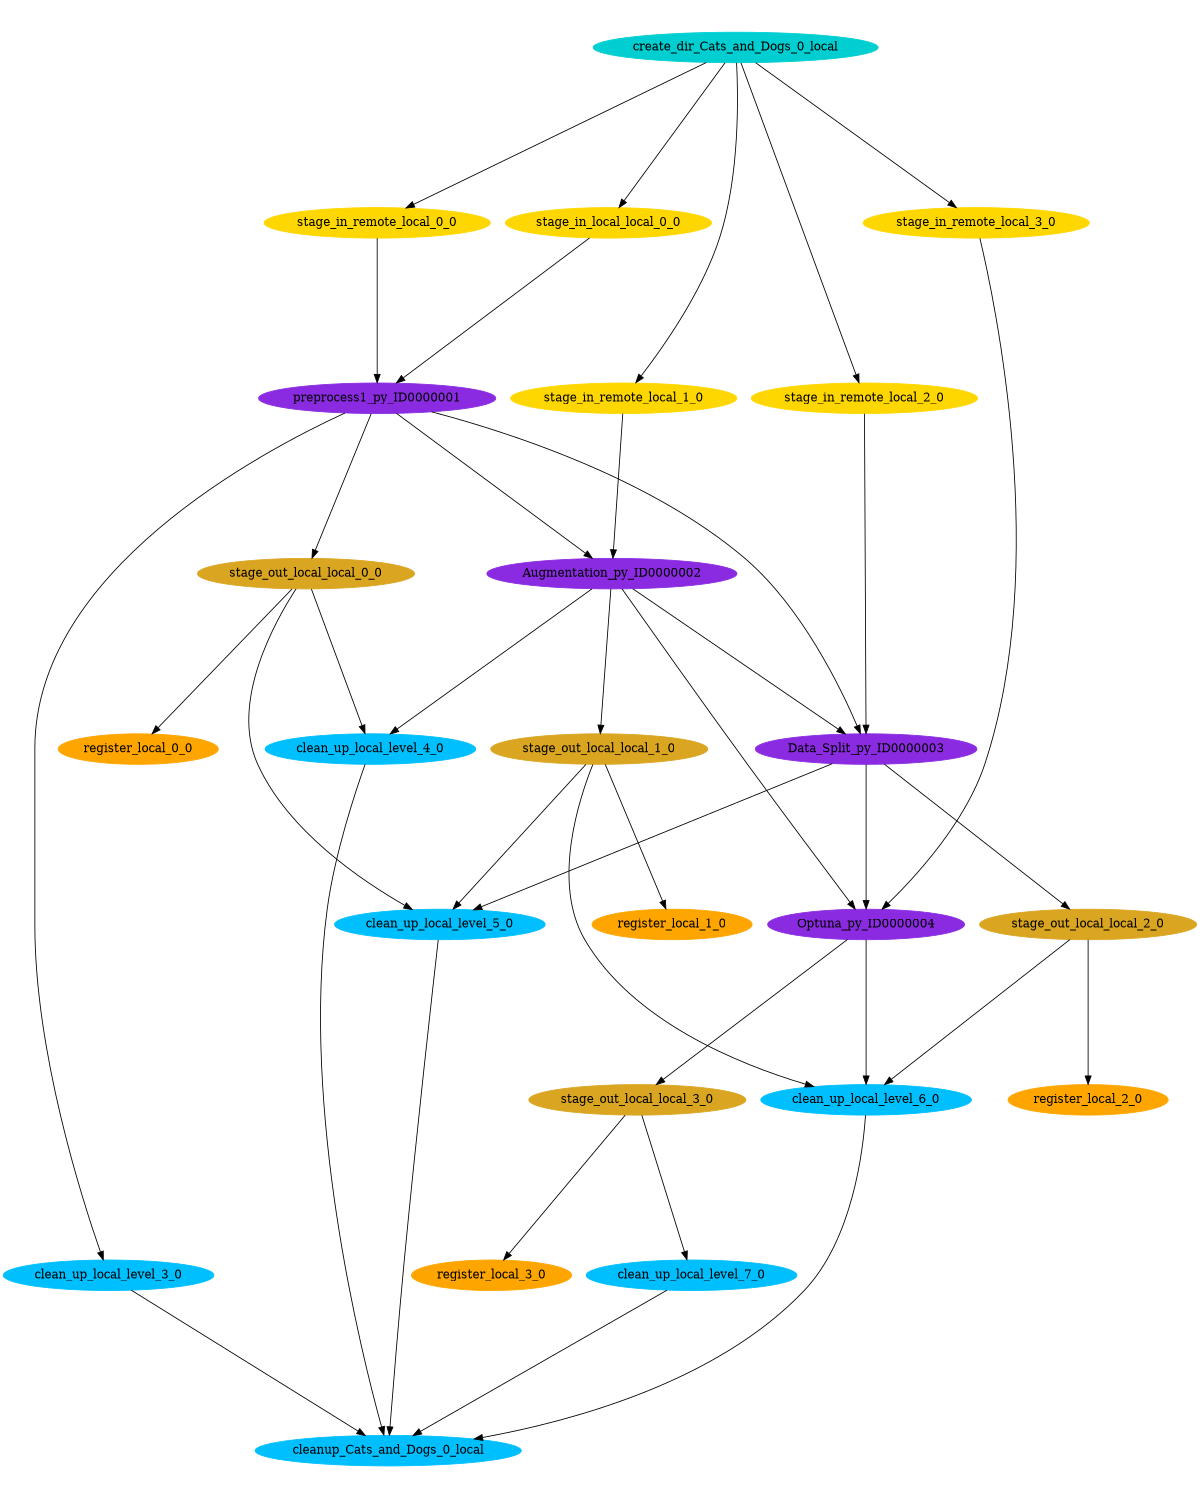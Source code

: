 digraph E {
size="8.0,10.0"
ratio=fill
node [shape=ellipse]
edge [arrowhead=normal, arrowsize=1.0]
	"stage_in_remote_local_2_0" [color=gold,style=filled,label="stage_in_remote_local_2_0"]
	"cleanup_Cats_and_Dogs_0_local" [color=deepskyblue,style=filled,label="cleanup_Cats_and_Dogs_0_local"]
	"stage_in_remote_local_1_0" [color=gold,style=filled,label="stage_in_remote_local_1_0"]
	"stage_in_remote_local_0_0" [color=gold,style=filled,label="stage_in_remote_local_0_0"]
	"Optuna_py_ID0000004" [color=blueviolet,style=filled,label="Optuna_py_ID0000004"]
	"stage_out_local_local_3_0" [color=goldenrod,style=filled,label="stage_out_local_local_3_0"]
	"stage_out_local_local_2_0" [color=goldenrod,style=filled,label="stage_out_local_local_2_0"]
	"stage_out_local_local_1_0" [color=goldenrod,style=filled,label="stage_out_local_local_1_0"]
	"clean_up_local_level_3_0" [color=deepskyblue,style=filled,label="clean_up_local_level_3_0"]
	"preprocess1_py_ID0000001" [color=blueviolet,style=filled,label="preprocess1_py_ID0000001"]
	"stage_out_local_local_0_0" [color=goldenrod,style=filled,label="stage_out_local_local_0_0"]
	"clean_up_local_level_4_0" [color=deepskyblue,style=filled,label="clean_up_local_level_4_0"]
	"clean_up_local_level_5_0" [color=deepskyblue,style=filled,label="clean_up_local_level_5_0"]
	"clean_up_local_level_6_0" [color=deepskyblue,style=filled,label="clean_up_local_level_6_0"]
	"clean_up_local_level_7_0" [color=deepskyblue,style=filled,label="clean_up_local_level_7_0"]
	"stage_in_local_local_0_0" [color=gold,style=filled,label="stage_in_local_local_0_0"]
	"Augmentation_py_ID0000002" [color=blueviolet,style=filled,label="Augmentation_py_ID0000002"]
	"Data_Split_py_ID0000003" [color=blueviolet,style=filled,label="Data_Split_py_ID0000003"]
	"create_dir_Cats_and_Dogs_0_local" [color=darkturquoise,style=filled,label="create_dir_Cats_and_Dogs_0_local"]
	"register_local_3_0" [color=orange,style=filled,label="register_local_3_0"]
	"register_local_2_0" [color=orange,style=filled,label="register_local_2_0"]
	"register_local_1_0" [color=orange,style=filled,label="register_local_1_0"]
	"register_local_0_0" [color=orange,style=filled,label="register_local_0_0"]
	"stage_in_remote_local_3_0" [color=gold,style=filled,label="stage_in_remote_local_3_0"]

	"stage_in_remote_local_2_0" -> "Data_Split_py_ID0000003"
	"stage_in_remote_local_1_0" -> "Augmentation_py_ID0000002"
	"stage_in_remote_local_0_0" -> "preprocess1_py_ID0000001"
	"Optuna_py_ID0000004" -> "stage_out_local_local_3_0"
	"Optuna_py_ID0000004" -> "clean_up_local_level_6_0"
	"stage_out_local_local_3_0" -> "register_local_3_0"
	"stage_out_local_local_3_0" -> "clean_up_local_level_7_0"
	"stage_out_local_local_2_0" -> "register_local_2_0"
	"stage_out_local_local_2_0" -> "clean_up_local_level_6_0"
	"stage_out_local_local_1_0" -> "register_local_1_0"
	"stage_out_local_local_1_0" -> "clean_up_local_level_5_0"
	"stage_out_local_local_1_0" -> "clean_up_local_level_6_0"
	"clean_up_local_level_3_0" -> "cleanup_Cats_and_Dogs_0_local"
	"preprocess1_py_ID0000001" -> "Data_Split_py_ID0000003"
	"preprocess1_py_ID0000001" -> "Augmentation_py_ID0000002"
	"preprocess1_py_ID0000001" -> "clean_up_local_level_3_0"
	"preprocess1_py_ID0000001" -> "stage_out_local_local_0_0"
	"stage_out_local_local_0_0" -> "register_local_0_0"
	"stage_out_local_local_0_0" -> "clean_up_local_level_4_0"
	"stage_out_local_local_0_0" -> "clean_up_local_level_5_0"
	"clean_up_local_level_4_0" -> "cleanup_Cats_and_Dogs_0_local"
	"clean_up_local_level_5_0" -> "cleanup_Cats_and_Dogs_0_local"
	"clean_up_local_level_6_0" -> "cleanup_Cats_and_Dogs_0_local"
	"clean_up_local_level_7_0" -> "cleanup_Cats_and_Dogs_0_local"
	"stage_in_local_local_0_0" -> "preprocess1_py_ID0000001"
	"Augmentation_py_ID0000002" -> "Data_Split_py_ID0000003"
	"Augmentation_py_ID0000002" -> "Optuna_py_ID0000004"
	"Augmentation_py_ID0000002" -> "stage_out_local_local_1_0"
	"Augmentation_py_ID0000002" -> "clean_up_local_level_4_0"
	"Data_Split_py_ID0000003" -> "Optuna_py_ID0000004"
	"Data_Split_py_ID0000003" -> "stage_out_local_local_2_0"
	"Data_Split_py_ID0000003" -> "clean_up_local_level_5_0"
	"create_dir_Cats_and_Dogs_0_local" -> "stage_in_remote_local_2_0"
	"create_dir_Cats_and_Dogs_0_local" -> "stage_in_remote_local_1_0"
	"create_dir_Cats_and_Dogs_0_local" -> "stage_in_remote_local_0_0"
	"create_dir_Cats_and_Dogs_0_local" -> "stage_in_local_local_0_0"
	"create_dir_Cats_and_Dogs_0_local" -> "stage_in_remote_local_3_0"
	"stage_in_remote_local_3_0" -> "Optuna_py_ID0000004"
}
